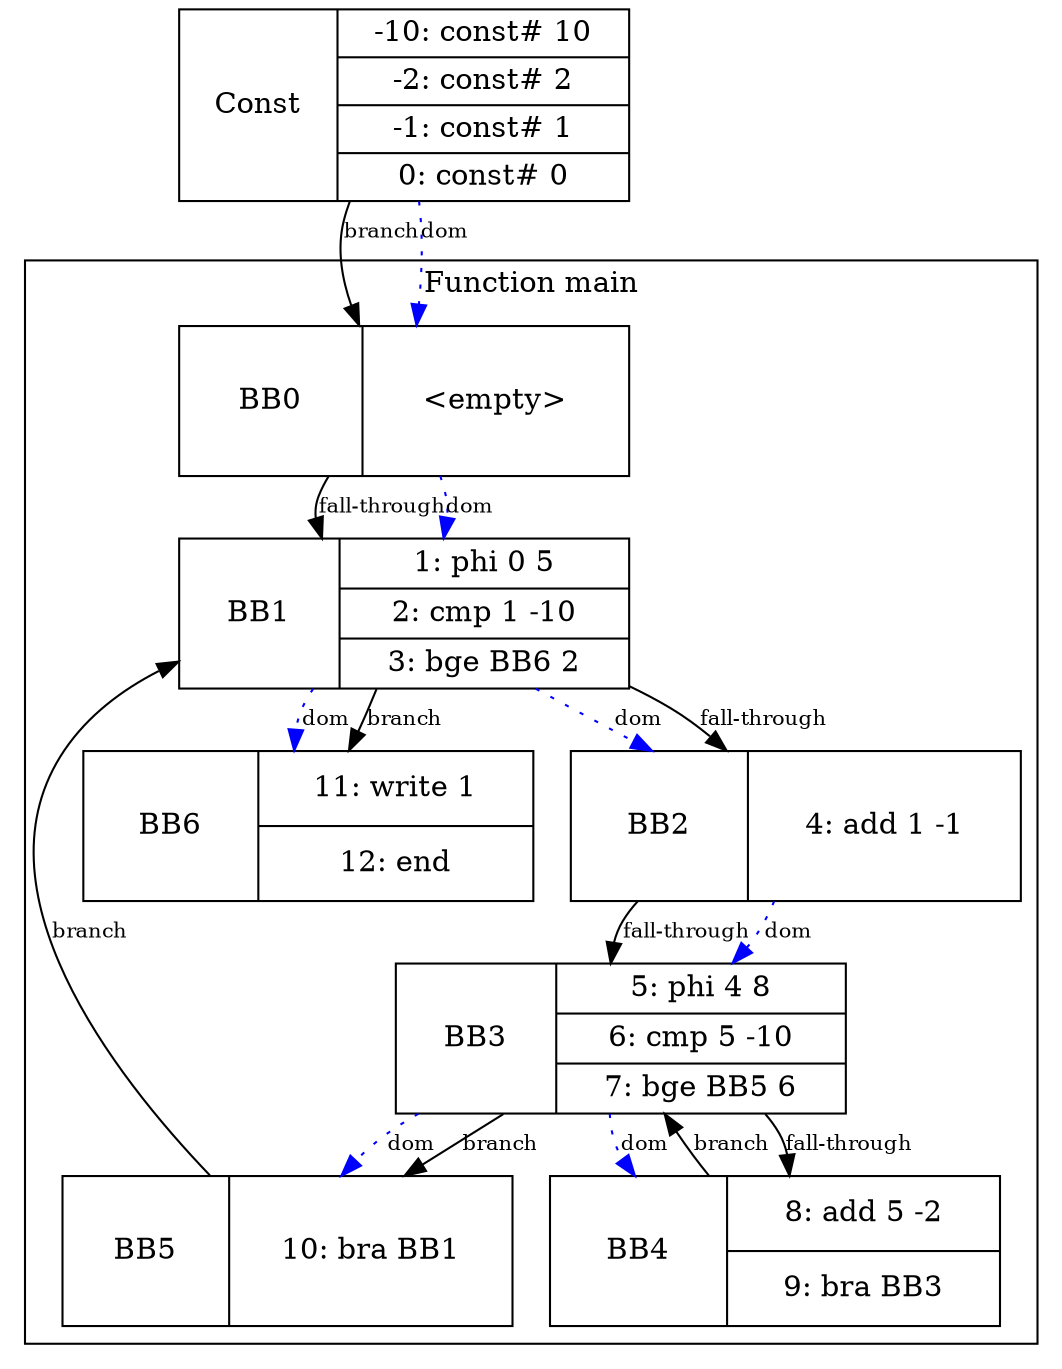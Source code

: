 digraph ir {
subgraph const_block {
	const_block [shape=record, width=3.0, height=1.0, label="Const | {-10: const# 10 | -2: const# 2 | -1: const# 1 | 0: const# 0}"];
}
subgraph cluster_main {
	node [shape=record];
	label="Function main";
	rankdir=TB;
	ranksep=1.0;
	nodesep=0.5;

	BB0_main [width=3.0, height=1.0, label="BB0 | {\<empty\>}"];
BB0_main -> BB1_main [label="fall-through", color=black, style=solid, fontsize=10];
	BB1_main [width=3.0, height=1.0, label="BB1 | {1: phi 0 5 | 2: cmp 1 -10 | 3: bge BB6 2}"];
BB1_main -> BB2_main [label="fall-through", color=black, style=solid, fontsize=10];
BB1_main -> BB6_main [label="branch", color=black, style=solid, fontsize=10];
BB0_main -> BB1_main [label="dom", color=blue, style=dotted, fontsize=10];
	BB2_main [width=3.0, height=1.0, label="BB2 | {4: add 1 -1}"];
BB2_main -> BB3_main [label="fall-through", color=black, style=solid, fontsize=10];
BB1_main -> BB2_main [label="dom", color=blue, style=dotted, fontsize=10];
	BB3_main [width=3.0, height=1.0, label="BB3 | {5: phi 4 8 | 6: cmp 5 -10 | 7: bge BB5 6}"];
BB3_main -> BB4_main [label="fall-through", color=black, style=solid, fontsize=10];
BB3_main -> BB5_main [label="branch", color=black, style=solid, fontsize=10];
BB2_main -> BB3_main [label="dom", color=blue, style=dotted, fontsize=10];
	BB4_main [width=3.0, height=1.0, label="BB4 | {8: add 5 -2 | 9: bra BB3}"];
BB4_main -> BB3_main [label="branch", color=black, style=solid, fontsize=10];
BB3_main -> BB4_main [label="dom", color=blue, style=dotted, fontsize=10];
	BB5_main [width=3.0, height=1.0, label="BB5 | {10: bra BB1}"];
BB5_main -> BB1_main [label="branch", color=black, style=solid, fontsize=10];
BB3_main -> BB5_main [label="dom", color=blue, style=dotted, fontsize=10];
	BB6_main [width=3.0, height=1.0, label="BB6 | {11: write 1 | 12: end}"];
BB1_main -> BB6_main [label="dom", color=blue, style=dotted, fontsize=10];
}
const_block -> BB0_main [label="branch", color=black, style=solid, fontsize=10];
const_block -> BB0_main [label="dom", color=blue, style=dotted, fontsize=10];
}
